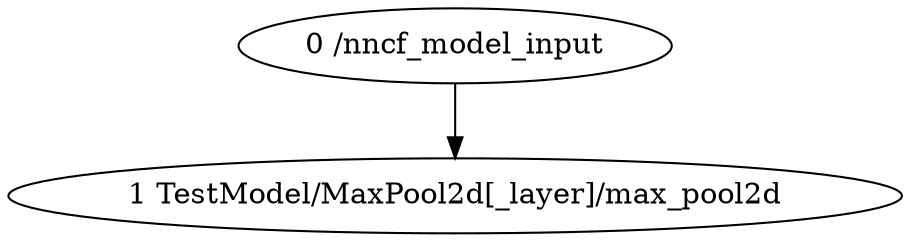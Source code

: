 strict digraph  {
"0 /nncf_model_input" [id=0, scope="", type=nncf_model_input];
"1 TestModel/MaxPool2d[_layer]/max_pool2d" [id=1, scope="TestModel/MaxPool2d[_layer]", type=max_pool2d];
"0 /nncf_model_input" -> "1 TestModel/MaxPool2d[_layer]/max_pool2d";
}
